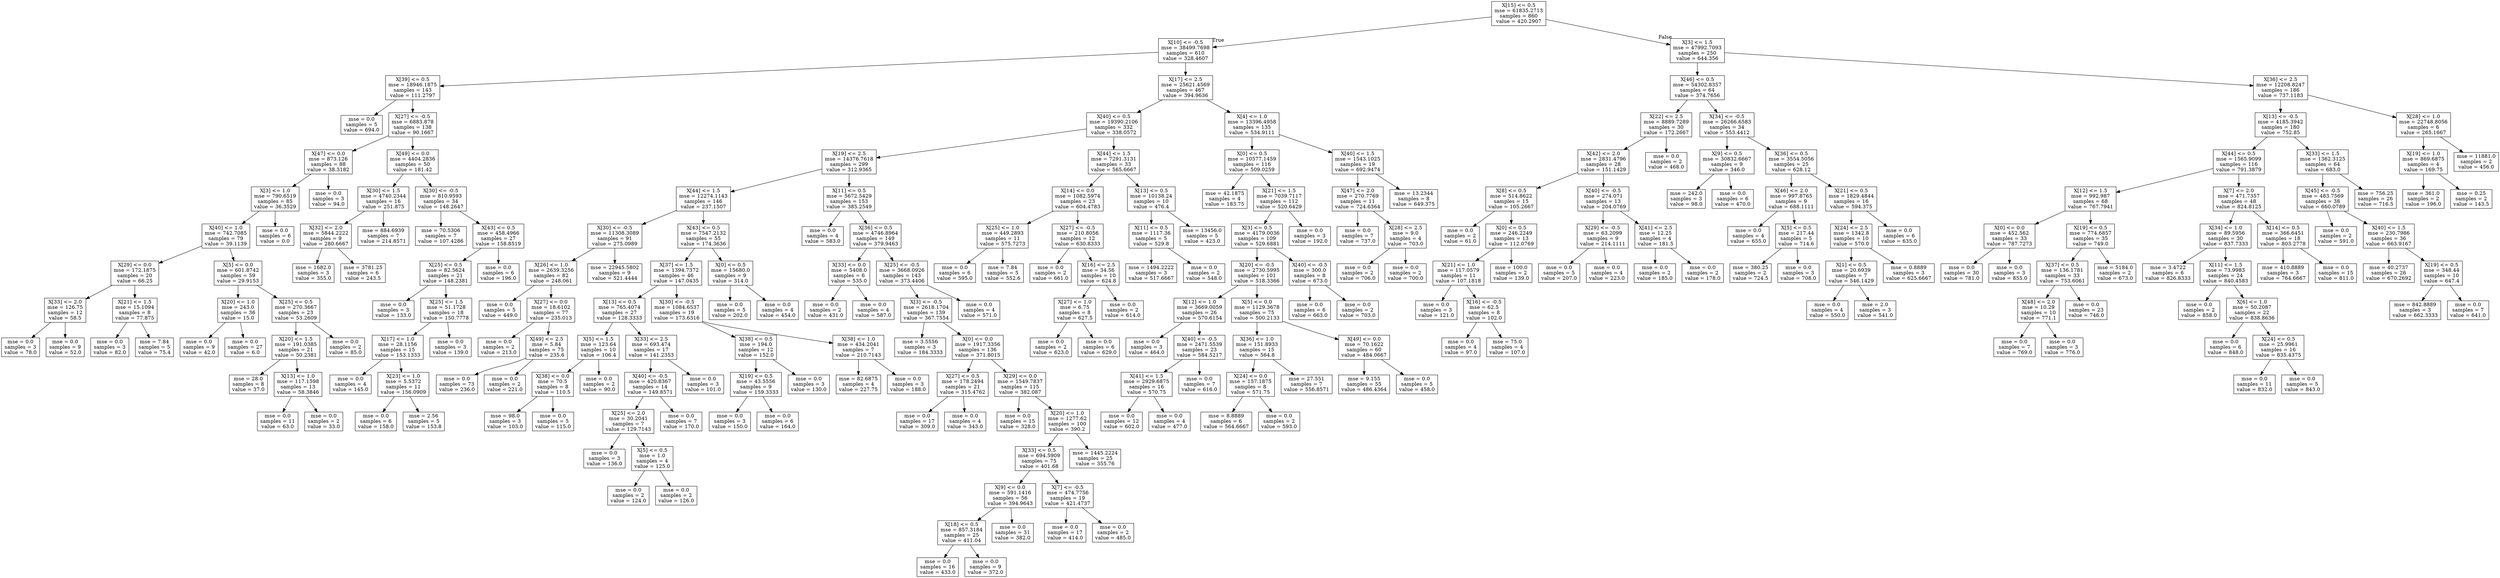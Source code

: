 digraph Tree {
node [shape=box] ;
0 [label="X[15] <= 0.5\nmse = 61835.2713\nsamples = 860\nvalue = 420.2907"] ;
1 [label="X[10] <= -0.5\nmse = 38499.7698\nsamples = 610\nvalue = 328.4607"] ;
0 -> 1 [labeldistance=2.5, labelangle=45, headlabel="True"] ;
2 [label="X[39] <= 0.5\nmse = 18946.1875\nsamples = 143\nvalue = 111.2797"] ;
1 -> 2 ;
3 [label="mse = 0.0\nsamples = 5\nvalue = 694.0"] ;
2 -> 3 ;
4 [label="X[27] <= -0.5\nmse = 6883.878\nsamples = 138\nvalue = 90.1667"] ;
2 -> 4 ;
5 [label="X[47] <= 0.0\nmse = 873.126\nsamples = 88\nvalue = 38.3182"] ;
4 -> 5 ;
6 [label="X[3] <= 1.0\nmse = 790.6519\nsamples = 85\nvalue = 36.3529"] ;
5 -> 6 ;
7 [label="X[40] <= 1.0\nmse = 742.7085\nsamples = 79\nvalue = 39.1139"] ;
6 -> 7 ;
8 [label="X[29] <= 0.0\nmse = 172.1875\nsamples = 20\nvalue = 66.25"] ;
7 -> 8 ;
9 [label="X[33] <= 2.0\nmse = 126.75\nsamples = 12\nvalue = 58.5"] ;
8 -> 9 ;
10 [label="mse = 0.0\nsamples = 3\nvalue = 78.0"] ;
9 -> 10 ;
11 [label="mse = 0.0\nsamples = 9\nvalue = 52.0"] ;
9 -> 11 ;
12 [label="X[21] <= 1.5\nmse = 15.1094\nsamples = 8\nvalue = 77.875"] ;
8 -> 12 ;
13 [label="mse = 0.0\nsamples = 3\nvalue = 82.0"] ;
12 -> 13 ;
14 [label="mse = 7.84\nsamples = 5\nvalue = 75.4"] ;
12 -> 14 ;
15 [label="X[5] <= 0.0\nmse = 601.8742\nsamples = 59\nvalue = 29.9153"] ;
7 -> 15 ;
16 [label="X[20] <= 1.0\nmse = 243.0\nsamples = 36\nvalue = 15.0"] ;
15 -> 16 ;
17 [label="mse = 0.0\nsamples = 9\nvalue = 42.0"] ;
16 -> 17 ;
18 [label="mse = 0.0\nsamples = 27\nvalue = 6.0"] ;
16 -> 18 ;
19 [label="X[25] <= 0.5\nmse = 270.3667\nsamples = 23\nvalue = 53.2609"] ;
15 -> 19 ;
20 [label="X[20] <= 1.5\nmse = 191.0385\nsamples = 21\nvalue = 50.2381"] ;
19 -> 20 ;
21 [label="mse = 28.0\nsamples = 8\nvalue = 37.0"] ;
20 -> 21 ;
22 [label="X[13] <= 1.0\nmse = 117.1598\nsamples = 13\nvalue = 58.3846"] ;
20 -> 22 ;
23 [label="mse = 0.0\nsamples = 11\nvalue = 63.0"] ;
22 -> 23 ;
24 [label="mse = 0.0\nsamples = 2\nvalue = 33.0"] ;
22 -> 24 ;
25 [label="mse = 0.0\nsamples = 2\nvalue = 85.0"] ;
19 -> 25 ;
26 [label="mse = 0.0\nsamples = 6\nvalue = 0.0"] ;
6 -> 26 ;
27 [label="mse = 0.0\nsamples = 3\nvalue = 94.0"] ;
5 -> 27 ;
28 [label="X[49] <= 0.0\nmse = 4404.2836\nsamples = 50\nvalue = 181.42"] ;
4 -> 28 ;
29 [label="X[30] <= 1.5\nmse = 4740.2344\nsamples = 16\nvalue = 251.875"] ;
28 -> 29 ;
30 [label="X[32] <= 2.0\nmse = 5844.2222\nsamples = 9\nvalue = 280.6667"] ;
29 -> 30 ;
31 [label="mse = 1682.0\nsamples = 3\nvalue = 355.0"] ;
30 -> 31 ;
32 [label="mse = 3781.25\nsamples = 6\nvalue = 243.5"] ;
30 -> 32 ;
33 [label="mse = 884.6939\nsamples = 7\nvalue = 214.8571"] ;
29 -> 33 ;
34 [label="X[30] <= -0.5\nmse = 810.9593\nsamples = 34\nvalue = 148.2647"] ;
28 -> 34 ;
35 [label="mse = 70.5306\nsamples = 7\nvalue = 107.4286"] ;
34 -> 35 ;
36 [label="X[43] <= 0.5\nmse = 458.4966\nsamples = 27\nvalue = 158.8519"] ;
34 -> 36 ;
37 [label="X[25] <= 0.5\nmse = 82.5624\nsamples = 21\nvalue = 148.2381"] ;
36 -> 37 ;
38 [label="mse = 0.0\nsamples = 3\nvalue = 133.0"] ;
37 -> 38 ;
39 [label="X[25] <= 1.5\nmse = 51.1728\nsamples = 18\nvalue = 150.7778"] ;
37 -> 39 ;
40 [label="X[17] <= 1.0\nmse = 28.1156\nsamples = 15\nvalue = 153.1333"] ;
39 -> 40 ;
41 [label="mse = 0.0\nsamples = 4\nvalue = 145.0"] ;
40 -> 41 ;
42 [label="X[23] <= 1.0\nmse = 5.5372\nsamples = 11\nvalue = 156.0909"] ;
40 -> 42 ;
43 [label="mse = 0.0\nsamples = 6\nvalue = 158.0"] ;
42 -> 43 ;
44 [label="mse = 2.56\nsamples = 5\nvalue = 153.8"] ;
42 -> 44 ;
45 [label="mse = 0.0\nsamples = 3\nvalue = 139.0"] ;
39 -> 45 ;
46 [label="mse = 0.0\nsamples = 6\nvalue = 196.0"] ;
36 -> 46 ;
47 [label="X[17] <= 2.5\nmse = 25621.4569\nsamples = 467\nvalue = 394.9636"] ;
1 -> 47 ;
48 [label="X[40] <= 0.5\nmse = 19390.2106\nsamples = 332\nvalue = 338.0572"] ;
47 -> 48 ;
49 [label="X[19] <= 2.5\nmse = 14376.7618\nsamples = 299\nvalue = 312.9365"] ;
48 -> 49 ;
50 [label="X[44] <= 1.5\nmse = 12274.1143\nsamples = 146\nvalue = 237.1507"] ;
49 -> 50 ;
51 [label="X[30] <= -0.5\nmse = 11308.3089\nsamples = 91\nvalue = 275.0989"] ;
50 -> 51 ;
52 [label="X[26] <= 1.0\nmse = 2639.3256\nsamples = 82\nvalue = 248.061"] ;
51 -> 52 ;
53 [label="mse = 0.0\nsamples = 5\nvalue = 449.0"] ;
52 -> 53 ;
54 [label="X[27] <= 0.0\nmse = 18.6102\nsamples = 77\nvalue = 235.013"] ;
52 -> 54 ;
55 [label="mse = 0.0\nsamples = 2\nvalue = 213.0"] ;
54 -> 55 ;
56 [label="X[49] <= 2.5\nmse = 5.84\nsamples = 75\nvalue = 235.6"] ;
54 -> 56 ;
57 [label="mse = 0.0\nsamples = 73\nvalue = 236.0"] ;
56 -> 57 ;
58 [label="mse = 0.0\nsamples = 2\nvalue = 221.0"] ;
56 -> 58 ;
59 [label="mse = 22945.5802\nsamples = 9\nvalue = 521.4444"] ;
51 -> 59 ;
60 [label="X[43] <= 0.5\nmse = 7547.2132\nsamples = 55\nvalue = 174.3636"] ;
50 -> 60 ;
61 [label="X[37] <= 1.5\nmse = 1394.7372\nsamples = 46\nvalue = 147.0435"] ;
60 -> 61 ;
62 [label="X[13] <= 0.5\nmse = 765.4074\nsamples = 27\nvalue = 128.3333"] ;
61 -> 62 ;
63 [label="X[5] <= 1.5\nmse = 123.64\nsamples = 10\nvalue = 106.4"] ;
62 -> 63 ;
64 [label="X[38] <= 0.0\nmse = 70.5\nsamples = 8\nvalue = 110.5"] ;
63 -> 64 ;
65 [label="mse = 98.0\nsamples = 3\nvalue = 103.0"] ;
64 -> 65 ;
66 [label="mse = 0.0\nsamples = 5\nvalue = 115.0"] ;
64 -> 66 ;
67 [label="mse = 0.0\nsamples = 2\nvalue = 90.0"] ;
63 -> 67 ;
68 [label="X[33] <= 2.5\nmse = 693.474\nsamples = 17\nvalue = 141.2353"] ;
62 -> 68 ;
69 [label="X[40] <= -0.5\nmse = 420.8367\nsamples = 14\nvalue = 149.8571"] ;
68 -> 69 ;
70 [label="X[25] <= 2.0\nmse = 30.2041\nsamples = 7\nvalue = 129.7143"] ;
69 -> 70 ;
71 [label="mse = 0.0\nsamples = 3\nvalue = 136.0"] ;
70 -> 71 ;
72 [label="X[5] <= 0.5\nmse = 1.0\nsamples = 4\nvalue = 125.0"] ;
70 -> 72 ;
73 [label="mse = 0.0\nsamples = 2\nvalue = 124.0"] ;
72 -> 73 ;
74 [label="mse = 0.0\nsamples = 2\nvalue = 126.0"] ;
72 -> 74 ;
75 [label="mse = 0.0\nsamples = 7\nvalue = 170.0"] ;
69 -> 75 ;
76 [label="mse = 0.0\nsamples = 3\nvalue = 101.0"] ;
68 -> 76 ;
77 [label="X[30] <= -0.5\nmse = 1084.6537\nsamples = 19\nvalue = 173.6316"] ;
61 -> 77 ;
78 [label="X[38] <= 0.5\nmse = 194.0\nsamples = 12\nvalue = 152.0"] ;
77 -> 78 ;
79 [label="X[19] <= 0.5\nmse = 43.5556\nsamples = 9\nvalue = 159.3333"] ;
78 -> 79 ;
80 [label="mse = 0.0\nsamples = 3\nvalue = 150.0"] ;
79 -> 80 ;
81 [label="mse = 0.0\nsamples = 6\nvalue = 164.0"] ;
79 -> 81 ;
82 [label="mse = 0.0\nsamples = 3\nvalue = 130.0"] ;
78 -> 82 ;
83 [label="X[38] <= 1.0\nmse = 434.2041\nsamples = 7\nvalue = 210.7143"] ;
77 -> 83 ;
84 [label="mse = 82.6875\nsamples = 4\nvalue = 227.75"] ;
83 -> 84 ;
85 [label="mse = 0.0\nsamples = 3\nvalue = 188.0"] ;
83 -> 85 ;
86 [label="X[0] <= 0.5\nmse = 15680.0\nsamples = 9\nvalue = 314.0"] ;
60 -> 86 ;
87 [label="mse = 0.0\nsamples = 5\nvalue = 202.0"] ;
86 -> 87 ;
88 [label="mse = 0.0\nsamples = 4\nvalue = 454.0"] ;
86 -> 88 ;
89 [label="X[11] <= 0.5\nmse = 5672.5429\nsamples = 153\nvalue = 385.2549"] ;
49 -> 89 ;
90 [label="mse = 0.0\nsamples = 4\nvalue = 583.0"] ;
89 -> 90 ;
91 [label="X[36] <= 0.5\nmse = 4746.8964\nsamples = 149\nvalue = 379.9463"] ;
89 -> 91 ;
92 [label="X[33] <= 0.0\nmse = 5408.0\nsamples = 6\nvalue = 535.0"] ;
91 -> 92 ;
93 [label="mse = 0.0\nsamples = 2\nvalue = 431.0"] ;
92 -> 93 ;
94 [label="mse = 0.0\nsamples = 4\nvalue = 587.0"] ;
92 -> 94 ;
95 [label="X[25] <= -0.5\nmse = 3668.0926\nsamples = 143\nvalue = 373.4406"] ;
91 -> 95 ;
96 [label="X[3] <= -0.5\nmse = 2618.1704\nsamples = 139\nvalue = 367.7554"] ;
95 -> 96 ;
97 [label="mse = 3.5556\nsamples = 3\nvalue = 184.3333"] ;
96 -> 97 ;
98 [label="X[0] <= 0.0\nmse = 1917.3356\nsamples = 136\nvalue = 371.8015"] ;
96 -> 98 ;
99 [label="X[27] <= 0.5\nmse = 178.2494\nsamples = 21\nvalue = 315.4762"] ;
98 -> 99 ;
100 [label="mse = 0.0\nsamples = 17\nvalue = 309.0"] ;
99 -> 100 ;
101 [label="mse = 0.0\nsamples = 4\nvalue = 343.0"] ;
99 -> 101 ;
102 [label="X[29] <= 0.0\nmse = 1549.7837\nsamples = 115\nvalue = 382.087"] ;
98 -> 102 ;
103 [label="mse = 0.0\nsamples = 15\nvalue = 328.0"] ;
102 -> 103 ;
104 [label="X[20] <= 1.0\nmse = 1277.62\nsamples = 100\nvalue = 390.2"] ;
102 -> 104 ;
105 [label="X[33] <= 0.5\nmse = 694.5909\nsamples = 75\nvalue = 401.68"] ;
104 -> 105 ;
106 [label="X[9] <= 0.0\nmse = 591.1416\nsamples = 56\nvalue = 394.9643"] ;
105 -> 106 ;
107 [label="X[18] <= 0.5\nmse = 857.3184\nsamples = 25\nvalue = 411.04"] ;
106 -> 107 ;
108 [label="mse = 0.0\nsamples = 16\nvalue = 433.0"] ;
107 -> 108 ;
109 [label="mse = 0.0\nsamples = 9\nvalue = 372.0"] ;
107 -> 109 ;
110 [label="mse = 0.0\nsamples = 31\nvalue = 382.0"] ;
106 -> 110 ;
111 [label="X[7] <= -0.5\nmse = 474.7756\nsamples = 19\nvalue = 421.4737"] ;
105 -> 111 ;
112 [label="mse = 0.0\nsamples = 17\nvalue = 414.0"] ;
111 -> 112 ;
113 [label="mse = 0.0\nsamples = 2\nvalue = 485.0"] ;
111 -> 113 ;
114 [label="mse = 1445.2224\nsamples = 25\nvalue = 355.76"] ;
104 -> 114 ;
115 [label="mse = 0.0\nsamples = 4\nvalue = 571.0"] ;
95 -> 115 ;
116 [label="X[44] <= 1.5\nmse = 7291.3131\nsamples = 33\nvalue = 565.6667"] ;
48 -> 116 ;
117 [label="X[14] <= 0.0\nmse = 1082.5974\nsamples = 23\nvalue = 604.4783"] ;
116 -> 117 ;
118 [label="X[25] <= 1.0\nmse = 449.2893\nsamples = 11\nvalue = 575.7273"] ;
117 -> 118 ;
119 [label="mse = 0.0\nsamples = 6\nvalue = 595.0"] ;
118 -> 119 ;
120 [label="mse = 7.84\nsamples = 5\nvalue = 552.6"] ;
118 -> 120 ;
121 [label="X[27] <= -0.5\nmse = 210.8056\nsamples = 12\nvalue = 630.8333"] ;
117 -> 121 ;
122 [label="mse = 0.0\nsamples = 2\nvalue = 661.0"] ;
121 -> 122 ;
123 [label="X[16] <= 2.5\nmse = 34.56\nsamples = 10\nvalue = 624.8"] ;
121 -> 123 ;
124 [label="X[27] <= 1.0\nmse = 6.75\nsamples = 8\nvalue = 627.5"] ;
123 -> 124 ;
125 [label="mse = 0.0\nsamples = 2\nvalue = 623.0"] ;
124 -> 125 ;
126 [label="mse = 0.0\nsamples = 6\nvalue = 629.0"] ;
124 -> 126 ;
127 [label="mse = 0.0\nsamples = 2\nvalue = 614.0"] ;
123 -> 127 ;
128 [label="X[13] <= 0.5\nmse = 10138.24\nsamples = 10\nvalue = 476.4"] ;
116 -> 128 ;
129 [label="X[11] <= 0.5\nmse = 1117.36\nsamples = 5\nvalue = 529.8"] ;
128 -> 129 ;
130 [label="mse = 1494.2222\nsamples = 3\nvalue = 517.6667"] ;
129 -> 130 ;
131 [label="mse = 0.0\nsamples = 2\nvalue = 548.0"] ;
129 -> 131 ;
132 [label="mse = 13456.0\nsamples = 5\nvalue = 423.0"] ;
128 -> 132 ;
133 [label="X[4] <= 1.0\nmse = 13396.4958\nsamples = 135\nvalue = 534.9111"] ;
47 -> 133 ;
134 [label="X[0] <= 0.5\nmse = 10577.1459\nsamples = 116\nvalue = 509.0259"] ;
133 -> 134 ;
135 [label="mse = 42.1875\nsamples = 4\nvalue = 183.75"] ;
134 -> 135 ;
136 [label="X[21] <= 1.5\nmse = 7039.7117\nsamples = 112\nvalue = 520.6429"] ;
134 -> 136 ;
137 [label="X[3] <= 0.5\nmse = 4179.0036\nsamples = 109\nvalue = 529.6881"] ;
136 -> 137 ;
138 [label="X[20] <= -0.5\nmse = 2730.5995\nsamples = 101\nvalue = 518.3366"] ;
137 -> 138 ;
139 [label="X[12] <= 1.0\nmse = 3669.0059\nsamples = 26\nvalue = 570.6154"] ;
138 -> 139 ;
140 [label="mse = 0.0\nsamples = 3\nvalue = 464.0"] ;
139 -> 140 ;
141 [label="X[40] <= -0.5\nmse = 2471.5539\nsamples = 23\nvalue = 584.5217"] ;
139 -> 141 ;
142 [label="X[41] <= 1.5\nmse = 2929.6875\nsamples = 16\nvalue = 570.75"] ;
141 -> 142 ;
143 [label="mse = 0.0\nsamples = 12\nvalue = 602.0"] ;
142 -> 143 ;
144 [label="mse = 0.0\nsamples = 4\nvalue = 477.0"] ;
142 -> 144 ;
145 [label="mse = 0.0\nsamples = 7\nvalue = 616.0"] ;
141 -> 145 ;
146 [label="X[5] <= 0.0\nmse = 1129.3678\nsamples = 75\nvalue = 500.2133"] ;
138 -> 146 ;
147 [label="X[36] <= 1.0\nmse = 151.8933\nsamples = 15\nvalue = 564.8"] ;
146 -> 147 ;
148 [label="X[24] <= 0.0\nmse = 157.1875\nsamples = 8\nvalue = 571.75"] ;
147 -> 148 ;
149 [label="mse = 8.8889\nsamples = 6\nvalue = 564.6667"] ;
148 -> 149 ;
150 [label="mse = 0.0\nsamples = 2\nvalue = 593.0"] ;
148 -> 150 ;
151 [label="mse = 27.551\nsamples = 7\nvalue = 556.8571"] ;
147 -> 151 ;
152 [label="X[49] <= 0.0\nmse = 70.1622\nsamples = 60\nvalue = 484.0667"] ;
146 -> 152 ;
153 [label="mse = 9.155\nsamples = 55\nvalue = 486.4364"] ;
152 -> 153 ;
154 [label="mse = 0.0\nsamples = 5\nvalue = 458.0"] ;
152 -> 154 ;
155 [label="X[40] <= -0.5\nmse = 300.0\nsamples = 8\nvalue = 673.0"] ;
137 -> 155 ;
156 [label="mse = 0.0\nsamples = 6\nvalue = 663.0"] ;
155 -> 156 ;
157 [label="mse = 0.0\nsamples = 2\nvalue = 703.0"] ;
155 -> 157 ;
158 [label="mse = 0.0\nsamples = 3\nvalue = 192.0"] ;
136 -> 158 ;
159 [label="X[40] <= 1.5\nmse = 1543.1025\nsamples = 19\nvalue = 692.9474"] ;
133 -> 159 ;
160 [label="X[47] <= 2.0\nmse = 270.7769\nsamples = 11\nvalue = 724.6364"] ;
159 -> 160 ;
161 [label="mse = 0.0\nsamples = 7\nvalue = 737.0"] ;
160 -> 161 ;
162 [label="X[28] <= 2.5\nmse = 9.0\nsamples = 4\nvalue = 703.0"] ;
160 -> 162 ;
163 [label="mse = 0.0\nsamples = 2\nvalue = 706.0"] ;
162 -> 163 ;
164 [label="mse = 0.0\nsamples = 2\nvalue = 700.0"] ;
162 -> 164 ;
165 [label="mse = 13.2344\nsamples = 8\nvalue = 649.375"] ;
159 -> 165 ;
166 [label="X[3] <= 1.5\nmse = 47992.7093\nsamples = 250\nvalue = 644.356"] ;
0 -> 166 [labeldistance=2.5, labelangle=-45, headlabel="False"] ;
167 [label="X[46] <= 0.5\nmse = 54302.8357\nsamples = 64\nvalue = 374.7656"] ;
166 -> 167 ;
168 [label="X[22] <= 2.5\nmse = 8889.7289\nsamples = 30\nvalue = 172.2667"] ;
167 -> 168 ;
169 [label="X[42] <= 2.0\nmse = 2831.4796\nsamples = 28\nvalue = 151.1429"] ;
168 -> 169 ;
170 [label="X[8] <= 0.5\nmse = 514.8622\nsamples = 15\nvalue = 105.2667"] ;
169 -> 170 ;
171 [label="mse = 0.0\nsamples = 2\nvalue = 61.0"] ;
170 -> 171 ;
172 [label="X[0] <= 0.5\nmse = 246.2249\nsamples = 13\nvalue = 112.0769"] ;
170 -> 172 ;
173 [label="X[21] <= 1.0\nmse = 117.0579\nsamples = 11\nvalue = 107.1818"] ;
172 -> 173 ;
174 [label="mse = 0.0\nsamples = 3\nvalue = 121.0"] ;
173 -> 174 ;
175 [label="X[16] <= -0.5\nmse = 62.5\nsamples = 8\nvalue = 102.0"] ;
173 -> 175 ;
176 [label="mse = 0.0\nsamples = 4\nvalue = 97.0"] ;
175 -> 176 ;
177 [label="mse = 75.0\nsamples = 4\nvalue = 107.0"] ;
175 -> 177 ;
178 [label="mse = 100.0\nsamples = 2\nvalue = 139.0"] ;
172 -> 178 ;
179 [label="X[40] <= -0.5\nmse = 274.071\nsamples = 13\nvalue = 204.0769"] ;
169 -> 179 ;
180 [label="X[29] <= -0.5\nmse = 63.2099\nsamples = 9\nvalue = 214.1111"] ;
179 -> 180 ;
181 [label="mse = 0.0\nsamples = 5\nvalue = 207.0"] ;
180 -> 181 ;
182 [label="mse = 0.0\nsamples = 4\nvalue = 223.0"] ;
180 -> 182 ;
183 [label="X[41] <= 2.5\nmse = 12.25\nsamples = 4\nvalue = 181.5"] ;
179 -> 183 ;
184 [label="mse = 0.0\nsamples = 2\nvalue = 185.0"] ;
183 -> 184 ;
185 [label="mse = 0.0\nsamples = 2\nvalue = 178.0"] ;
183 -> 185 ;
186 [label="mse = 0.0\nsamples = 2\nvalue = 468.0"] ;
168 -> 186 ;
187 [label="X[34] <= -0.5\nmse = 26266.6583\nsamples = 34\nvalue = 553.4412"] ;
167 -> 187 ;
188 [label="X[9] <= 0.5\nmse = 30832.6667\nsamples = 9\nvalue = 346.0"] ;
187 -> 188 ;
189 [label="mse = 242.0\nsamples = 3\nvalue = 98.0"] ;
188 -> 189 ;
190 [label="mse = 0.0\nsamples = 6\nvalue = 470.0"] ;
188 -> 190 ;
191 [label="X[36] <= 0.5\nmse = 3554.5056\nsamples = 25\nvalue = 628.12"] ;
187 -> 191 ;
192 [label="X[46] <= 2.0\nmse = 997.8765\nsamples = 9\nvalue = 688.1111"] ;
191 -> 192 ;
193 [label="mse = 0.0\nsamples = 4\nvalue = 655.0"] ;
192 -> 193 ;
194 [label="X[5] <= 0.5\nmse = 217.44\nsamples = 5\nvalue = 714.6"] ;
192 -> 194 ;
195 [label="mse = 380.25\nsamples = 2\nvalue = 724.5"] ;
194 -> 195 ;
196 [label="mse = 0.0\nsamples = 3\nvalue = 708.0"] ;
194 -> 196 ;
197 [label="X[21] <= 0.5\nmse = 1829.4844\nsamples = 16\nvalue = 594.375"] ;
191 -> 197 ;
198 [label="X[24] <= 2.5\nmse = 1342.8\nsamples = 10\nvalue = 570.0"] ;
197 -> 198 ;
199 [label="X[1] <= 0.5\nmse = 20.6939\nsamples = 7\nvalue = 546.1429"] ;
198 -> 199 ;
200 [label="mse = 0.0\nsamples = 4\nvalue = 550.0"] ;
199 -> 200 ;
201 [label="mse = 2.0\nsamples = 3\nvalue = 541.0"] ;
199 -> 201 ;
202 [label="mse = 0.8889\nsamples = 3\nvalue = 625.6667"] ;
198 -> 202 ;
203 [label="mse = 0.0\nsamples = 6\nvalue = 635.0"] ;
197 -> 203 ;
204 [label="X[36] <= 2.5\nmse = 12208.8247\nsamples = 186\nvalue = 737.1183"] ;
166 -> 204 ;
205 [label="X[13] <= -0.5\nmse = 4185.3942\nsamples = 180\nvalue = 752.85"] ;
204 -> 205 ;
206 [label="X[44] <= 0.5\nmse = 1565.9099\nsamples = 116\nvalue = 791.3879"] ;
205 -> 206 ;
207 [label="X[12] <= 1.5\nmse = 992.987\nsamples = 68\nvalue = 767.7941"] ;
206 -> 207 ;
208 [label="X[0] <= 0.0\nmse = 452.562\nsamples = 33\nvalue = 787.7273"] ;
207 -> 208 ;
209 [label="mse = 0.0\nsamples = 30\nvalue = 781.0"] ;
208 -> 209 ;
210 [label="mse = 0.0\nsamples = 3\nvalue = 855.0"] ;
208 -> 210 ;
211 [label="X[19] <= 0.5\nmse = 774.6857\nsamples = 35\nvalue = 749.0"] ;
207 -> 211 ;
212 [label="X[37] <= 0.5\nmse = 136.1781\nsamples = 33\nvalue = 753.6061"] ;
211 -> 212 ;
213 [label="X[48] <= 2.0\nmse = 10.29\nsamples = 10\nvalue = 771.1"] ;
212 -> 213 ;
214 [label="mse = 0.0\nsamples = 7\nvalue = 769.0"] ;
213 -> 214 ;
215 [label="mse = 0.0\nsamples = 3\nvalue = 776.0"] ;
213 -> 215 ;
216 [label="mse = 0.0\nsamples = 23\nvalue = 746.0"] ;
212 -> 216 ;
217 [label="mse = 5184.0\nsamples = 2\nvalue = 673.0"] ;
211 -> 217 ;
218 [label="X[7] <= 2.0\nmse = 471.7357\nsamples = 48\nvalue = 824.8125"] ;
206 -> 218 ;
219 [label="X[34] <= 1.0\nmse = 89.5956\nsamples = 30\nvalue = 837.7333"] ;
218 -> 219 ;
220 [label="mse = 3.4722\nsamples = 6\nvalue = 826.8333"] ;
219 -> 220 ;
221 [label="X[11] <= 1.5\nmse = 73.9983\nsamples = 24\nvalue = 840.4583"] ;
219 -> 221 ;
222 [label="mse = 0.0\nsamples = 2\nvalue = 858.0"] ;
221 -> 222 ;
223 [label="X[6] <= 1.0\nmse = 50.2087\nsamples = 22\nvalue = 838.8636"] ;
221 -> 223 ;
224 [label="mse = 0.0\nsamples = 6\nvalue = 848.0"] ;
223 -> 224 ;
225 [label="X[24] <= 0.5\nmse = 25.9961\nsamples = 16\nvalue = 835.4375"] ;
223 -> 225 ;
226 [label="mse = 0.0\nsamples = 11\nvalue = 832.0"] ;
225 -> 226 ;
227 [label="mse = 0.0\nsamples = 5\nvalue = 843.0"] ;
225 -> 227 ;
228 [label="X[14] <= 0.5\nmse = 366.6451\nsamples = 18\nvalue = 803.2778"] ;
218 -> 228 ;
229 [label="mse = 410.8889\nsamples = 3\nvalue = 764.6667"] ;
228 -> 229 ;
230 [label="mse = 0.0\nsamples = 15\nvalue = 811.0"] ;
228 -> 230 ;
231 [label="X[33] <= 1.5\nmse = 1362.3125\nsamples = 64\nvalue = 683.0"] ;
205 -> 231 ;
232 [label="X[45] <= -0.5\nmse = 483.7569\nsamples = 38\nvalue = 660.0789"] ;
231 -> 232 ;
233 [label="mse = 0.0\nsamples = 2\nvalue = 591.0"] ;
232 -> 233 ;
234 [label="X[40] <= 1.5\nmse = 230.7986\nsamples = 36\nvalue = 663.9167"] ;
232 -> 234 ;
235 [label="mse = 40.2737\nsamples = 26\nvalue = 670.2692"] ;
234 -> 235 ;
236 [label="X[19] <= 0.5\nmse = 348.44\nsamples = 10\nvalue = 647.4"] ;
234 -> 236 ;
237 [label="mse = 842.8889\nsamples = 3\nvalue = 662.3333"] ;
236 -> 237 ;
238 [label="mse = 0.0\nsamples = 7\nvalue = 641.0"] ;
236 -> 238 ;
239 [label="mse = 756.25\nsamples = 26\nvalue = 716.5"] ;
231 -> 239 ;
240 [label="X[28] <= 1.0\nmse = 22748.8056\nsamples = 6\nvalue = 265.1667"] ;
204 -> 240 ;
241 [label="X[19] <= 1.0\nmse = 869.6875\nsamples = 4\nvalue = 169.75"] ;
240 -> 241 ;
242 [label="mse = 361.0\nsamples = 2\nvalue = 196.0"] ;
241 -> 242 ;
243 [label="mse = 0.25\nsamples = 2\nvalue = 143.5"] ;
241 -> 243 ;
244 [label="mse = 11881.0\nsamples = 2\nvalue = 456.0"] ;
240 -> 244 ;
}